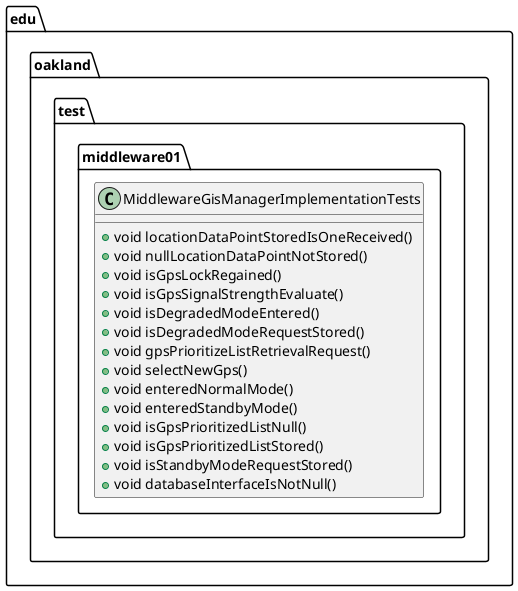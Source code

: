 @startuml MiddlewareGisManagerImplementationTests

package edu.oakland.test.middleware01 {
  class MiddlewareGisManagerImplementationTests {
    + void locationDataPointStoredIsOneReceived()
    + void nullLocationDataPointNotStored()
    + void isGpsLockRegained()
    + void isGpsSignalStrengthEvaluate()
    + void isDegradedModeEntered()
    + void isDegradedModeRequestStored()
    + void gpsPrioritizeListRetrievalRequest()
    + void selectNewGps()
    + void enteredNormalMode()
    + void enteredStandbyMode()
    + void isGpsPrioritizedListNull()
    + void isGpsPrioritizedListStored()
    + void isStandbyModeRequestStored()
    + void databaseInterfaceIsNotNull()
  }
}

@enduml
